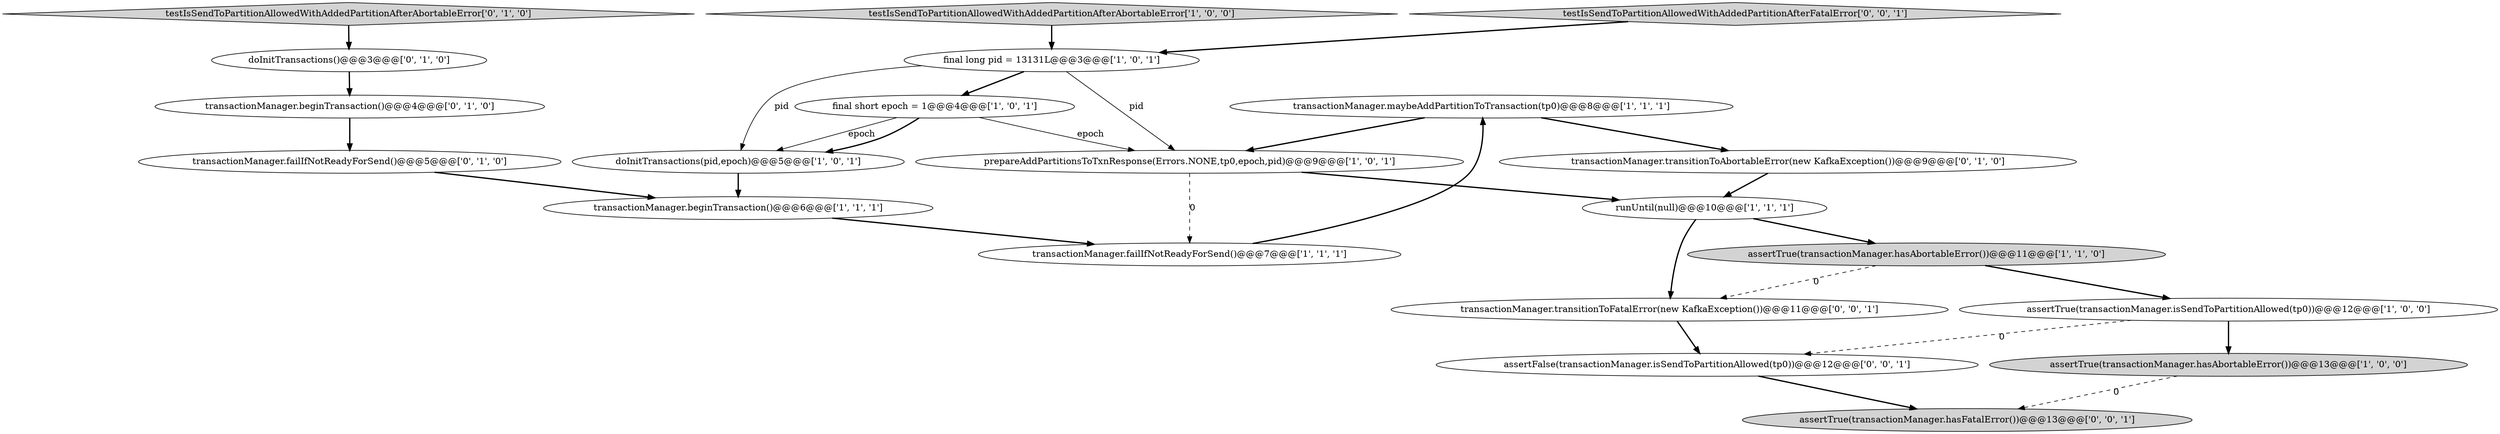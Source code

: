 digraph {
11 [style = filled, label = "runUntil(null)@@@10@@@['1', '1', '1']", fillcolor = white, shape = ellipse image = "AAA0AAABBB1BBB"];
7 [style = filled, label = "transactionManager.maybeAddPartitionToTransaction(tp0)@@@8@@@['1', '1', '1']", fillcolor = white, shape = ellipse image = "AAA0AAABBB1BBB"];
1 [style = filled, label = "testIsSendToPartitionAllowedWithAddedPartitionAfterAbortableError['1', '0', '0']", fillcolor = lightgray, shape = diamond image = "AAA0AAABBB1BBB"];
10 [style = filled, label = "doInitTransactions(pid,epoch)@@@5@@@['1', '0', '1']", fillcolor = white, shape = ellipse image = "AAA0AAABBB1BBB"];
8 [style = filled, label = "transactionManager.failIfNotReadyForSend()@@@7@@@['1', '1', '1']", fillcolor = white, shape = ellipse image = "AAA0AAABBB1BBB"];
14 [style = filled, label = "doInitTransactions()@@@3@@@['0', '1', '0']", fillcolor = white, shape = ellipse image = "AAA0AAABBB2BBB"];
9 [style = filled, label = "assertTrue(transactionManager.hasAbortableError())@@@13@@@['1', '0', '0']", fillcolor = lightgray, shape = ellipse image = "AAA0AAABBB1BBB"];
4 [style = filled, label = "transactionManager.beginTransaction()@@@6@@@['1', '1', '1']", fillcolor = white, shape = ellipse image = "AAA0AAABBB1BBB"];
12 [style = filled, label = "testIsSendToPartitionAllowedWithAddedPartitionAfterAbortableError['0', '1', '0']", fillcolor = lightgray, shape = diamond image = "AAA0AAABBB2BBB"];
16 [style = filled, label = "transactionManager.failIfNotReadyForSend()@@@5@@@['0', '1', '0']", fillcolor = white, shape = ellipse image = "AAA0AAABBB2BBB"];
20 [style = filled, label = "testIsSendToPartitionAllowedWithAddedPartitionAfterFatalError['0', '0', '1']", fillcolor = lightgray, shape = diamond image = "AAA0AAABBB3BBB"];
18 [style = filled, label = "assertTrue(transactionManager.hasFatalError())@@@13@@@['0', '0', '1']", fillcolor = lightgray, shape = ellipse image = "AAA0AAABBB3BBB"];
0 [style = filled, label = "assertTrue(transactionManager.hasAbortableError())@@@11@@@['1', '1', '0']", fillcolor = lightgray, shape = ellipse image = "AAA0AAABBB1BBB"];
6 [style = filled, label = "assertTrue(transactionManager.isSendToPartitionAllowed(tp0))@@@12@@@['1', '0', '0']", fillcolor = white, shape = ellipse image = "AAA0AAABBB1BBB"];
2 [style = filled, label = "final long pid = 13131L@@@3@@@['1', '0', '1']", fillcolor = white, shape = ellipse image = "AAA0AAABBB1BBB"];
13 [style = filled, label = "transactionManager.transitionToAbortableError(new KafkaException())@@@9@@@['0', '1', '0']", fillcolor = white, shape = ellipse image = "AAA0AAABBB2BBB"];
17 [style = filled, label = "transactionManager.transitionToFatalError(new KafkaException())@@@11@@@['0', '0', '1']", fillcolor = white, shape = ellipse image = "AAA0AAABBB3BBB"];
15 [style = filled, label = "transactionManager.beginTransaction()@@@4@@@['0', '1', '0']", fillcolor = white, shape = ellipse image = "AAA0AAABBB2BBB"];
19 [style = filled, label = "assertFalse(transactionManager.isSendToPartitionAllowed(tp0))@@@12@@@['0', '0', '1']", fillcolor = white, shape = ellipse image = "AAA0AAABBB3BBB"];
5 [style = filled, label = "prepareAddPartitionsToTxnResponse(Errors.NONE,tp0,epoch,pid)@@@9@@@['1', '0', '1']", fillcolor = white, shape = ellipse image = "AAA0AAABBB1BBB"];
3 [style = filled, label = "final short epoch = 1@@@4@@@['1', '0', '1']", fillcolor = white, shape = ellipse image = "AAA0AAABBB1BBB"];
7->13 [style = bold, label=""];
19->18 [style = bold, label=""];
0->6 [style = bold, label=""];
3->10 [style = solid, label="epoch"];
9->18 [style = dashed, label="0"];
2->3 [style = bold, label=""];
15->16 [style = bold, label=""];
0->17 [style = dashed, label="0"];
13->11 [style = bold, label=""];
3->5 [style = solid, label="epoch"];
17->19 [style = bold, label=""];
2->5 [style = solid, label="pid"];
8->7 [style = bold, label=""];
20->2 [style = bold, label=""];
3->10 [style = bold, label=""];
7->5 [style = bold, label=""];
11->0 [style = bold, label=""];
6->19 [style = dashed, label="0"];
12->14 [style = bold, label=""];
10->4 [style = bold, label=""];
5->8 [style = dashed, label="0"];
4->8 [style = bold, label=""];
11->17 [style = bold, label=""];
14->15 [style = bold, label=""];
5->11 [style = bold, label=""];
1->2 [style = bold, label=""];
6->9 [style = bold, label=""];
16->4 [style = bold, label=""];
2->10 [style = solid, label="pid"];
}

